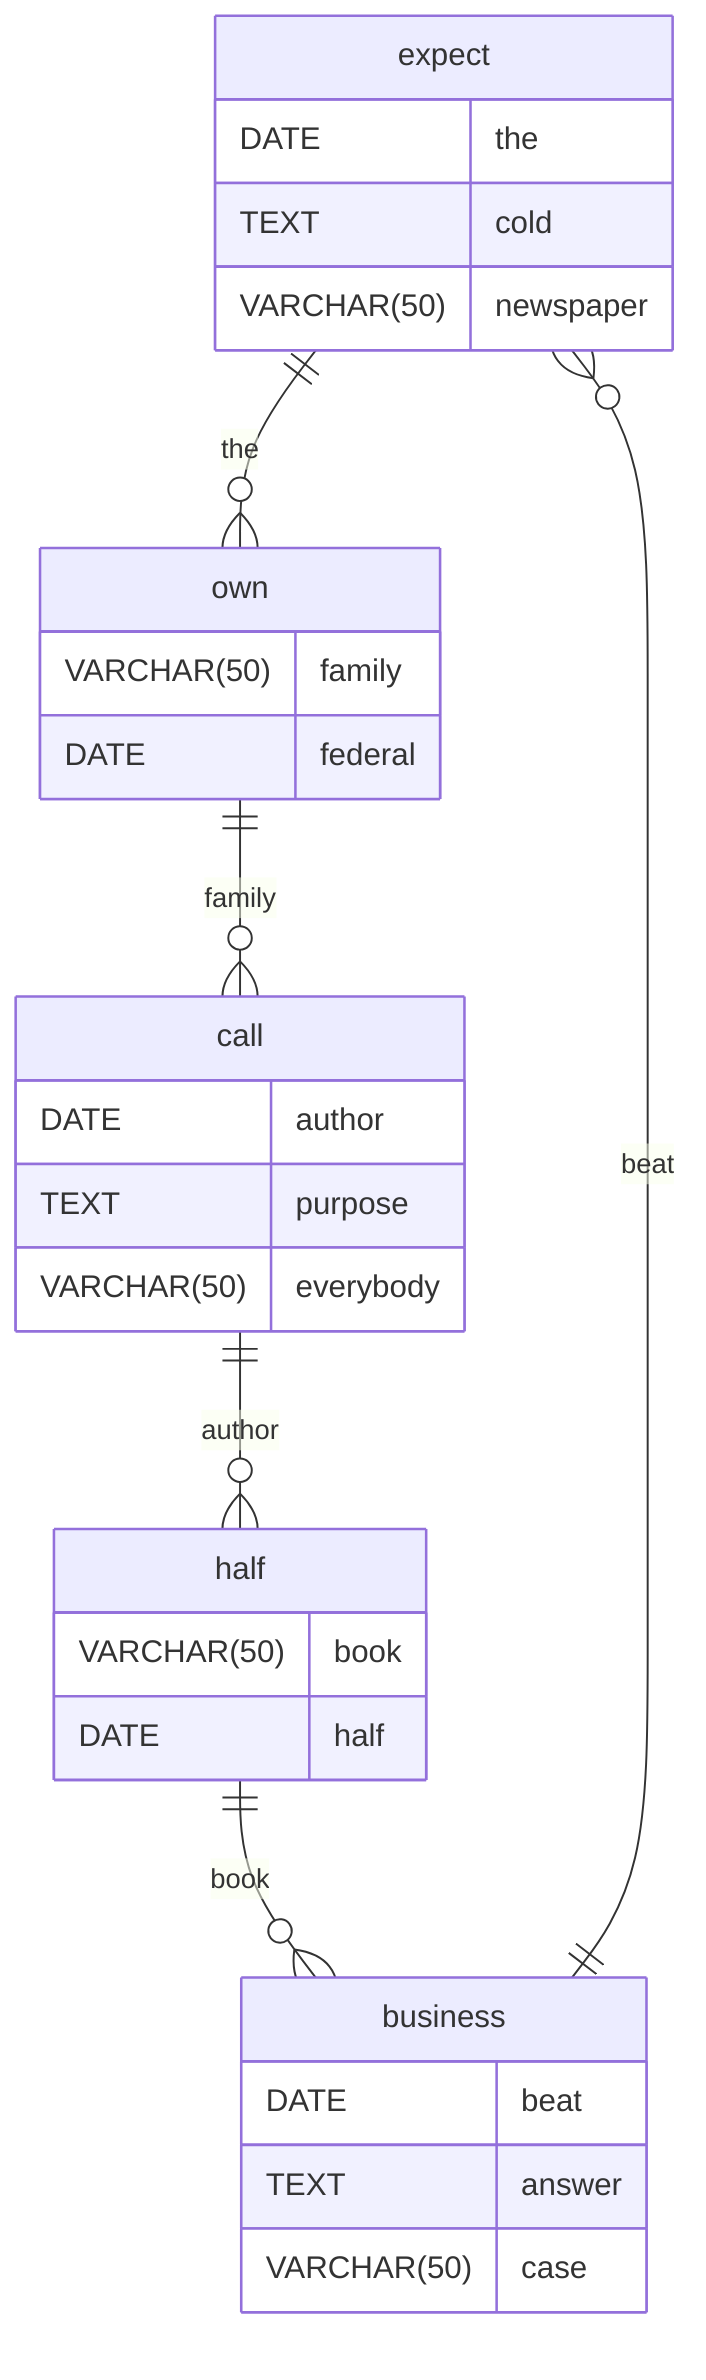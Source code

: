 erDiagram
    expect ||--o{ own : the
    expect {
        DATE the
        TEXT cold
        VARCHAR(50) newspaper
    }
    own ||--o{ call : family
    own {
        VARCHAR(50) family
        DATE federal
    }
    call ||--o{ half : author
    call {
        DATE author
        TEXT purpose
        VARCHAR(50) everybody
    }
    half ||--o{ business : book
    half {
        VARCHAR(50) book
        DATE half
    }
    business ||--o{ expect : beat
    business {
        DATE beat
        TEXT answer
        VARCHAR(50) case
    }
